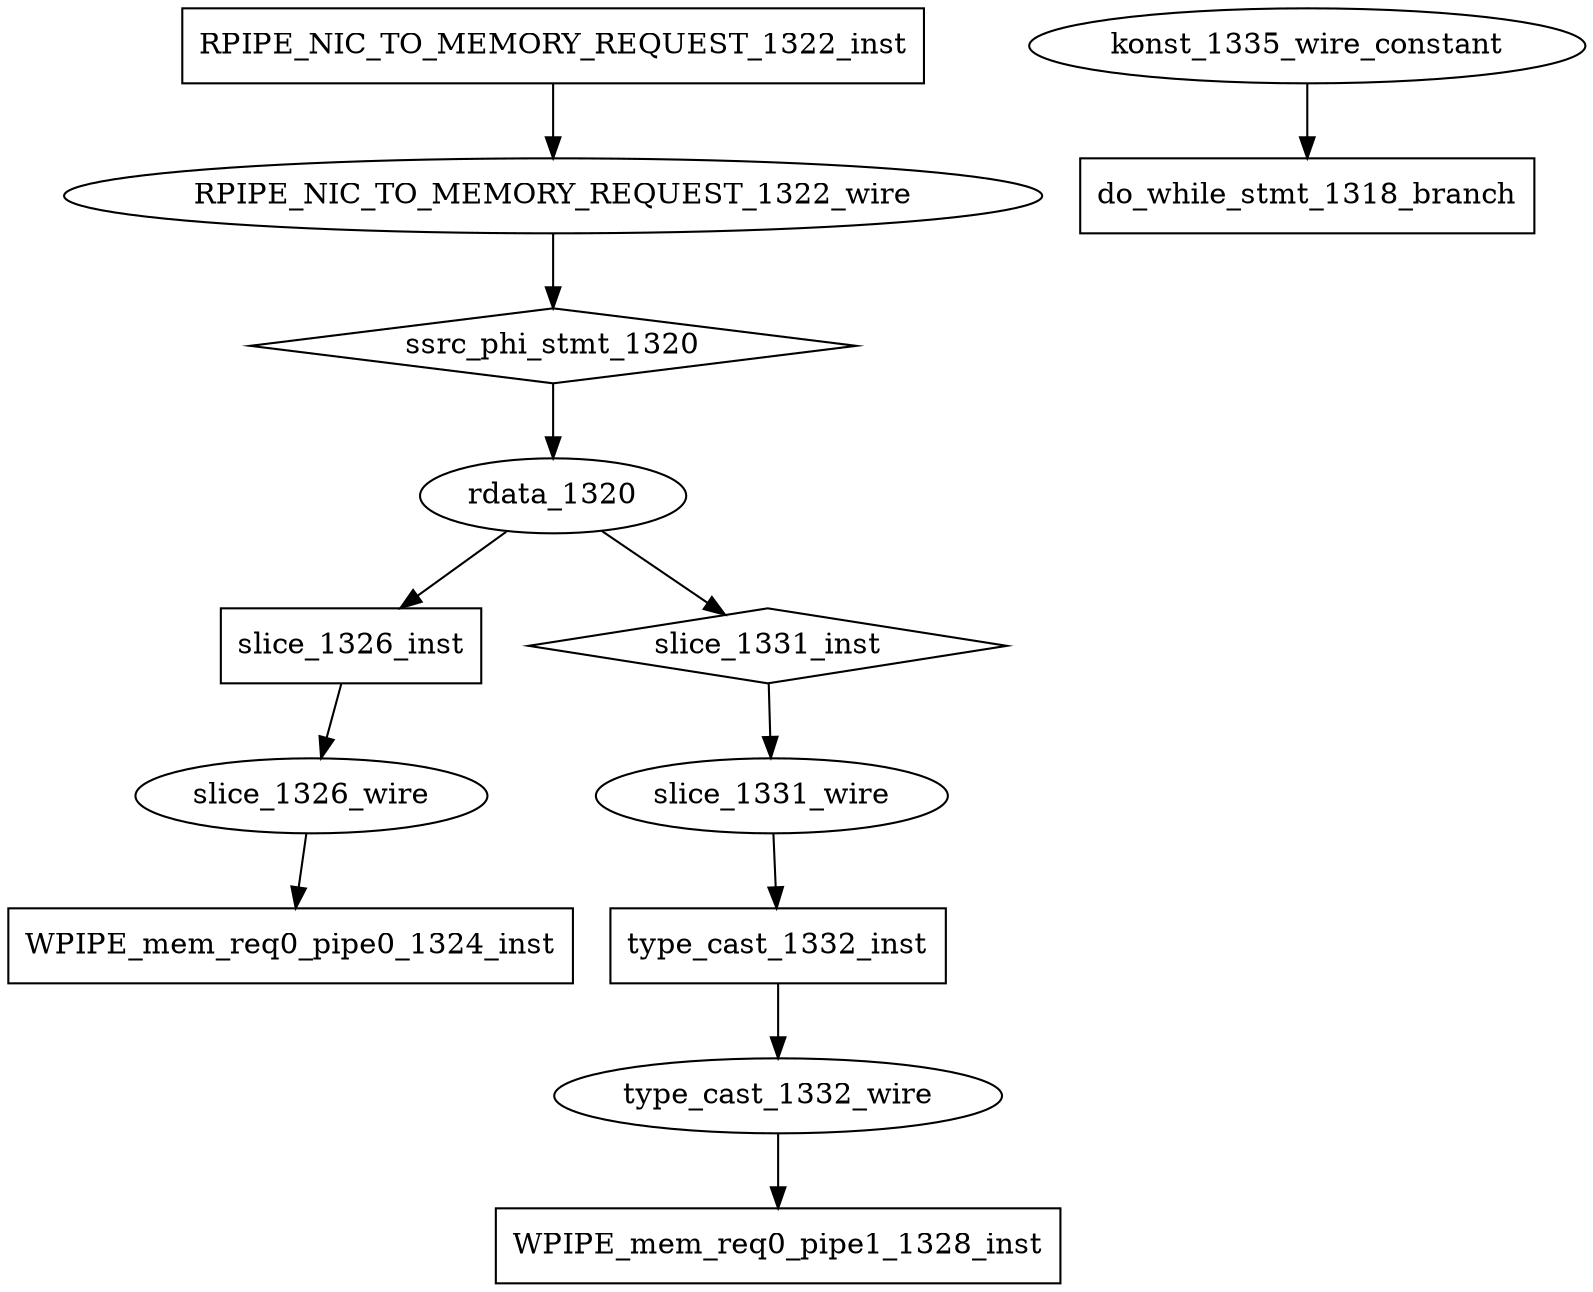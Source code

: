 digraph data_path {
  RPIPE_NIC_TO_MEMORY_REQUEST_1322_wire [shape=ellipse];
  konst_1335_wire_constant [shape=ellipse];
  rdata_1320 [shape=ellipse];
  slice_1326_wire [shape=ellipse];
  slice_1331_wire [shape=ellipse];
  type_cast_1332_wire [shape=ellipse];
  RPIPE_NIC_TO_MEMORY_REQUEST_1322_inst [shape=rectangle];
RPIPE_NIC_TO_MEMORY_REQUEST_1322_inst -> RPIPE_NIC_TO_MEMORY_REQUEST_1322_wire;
  WPIPE_mem_req0_pipe0_1324_inst [shape=rectangle];
slice_1326_wire  -> WPIPE_mem_req0_pipe0_1324_inst;
  WPIPE_mem_req0_pipe1_1328_inst [shape=rectangle];
type_cast_1332_wire  -> WPIPE_mem_req0_pipe1_1328_inst;
  do_while_stmt_1318_branch [shape=rectangle];
konst_1335_wire_constant  -> do_while_stmt_1318_branch;
  slice_1326_inst [shape=rectangle];
rdata_1320  -> slice_1326_inst;
slice_1326_inst -> slice_1326_wire;
  slice_1331_inst [shape=diamond];
rdata_1320  -> slice_1331_inst;
slice_1331_inst -> slice_1331_wire;
  ssrc_phi_stmt_1320 [shape=diamond];
RPIPE_NIC_TO_MEMORY_REQUEST_1322_wire  -> ssrc_phi_stmt_1320;
ssrc_phi_stmt_1320 -> rdata_1320;
  type_cast_1332_inst [shape=rectangle];
slice_1331_wire  -> type_cast_1332_inst;
type_cast_1332_inst -> type_cast_1332_wire;
}
